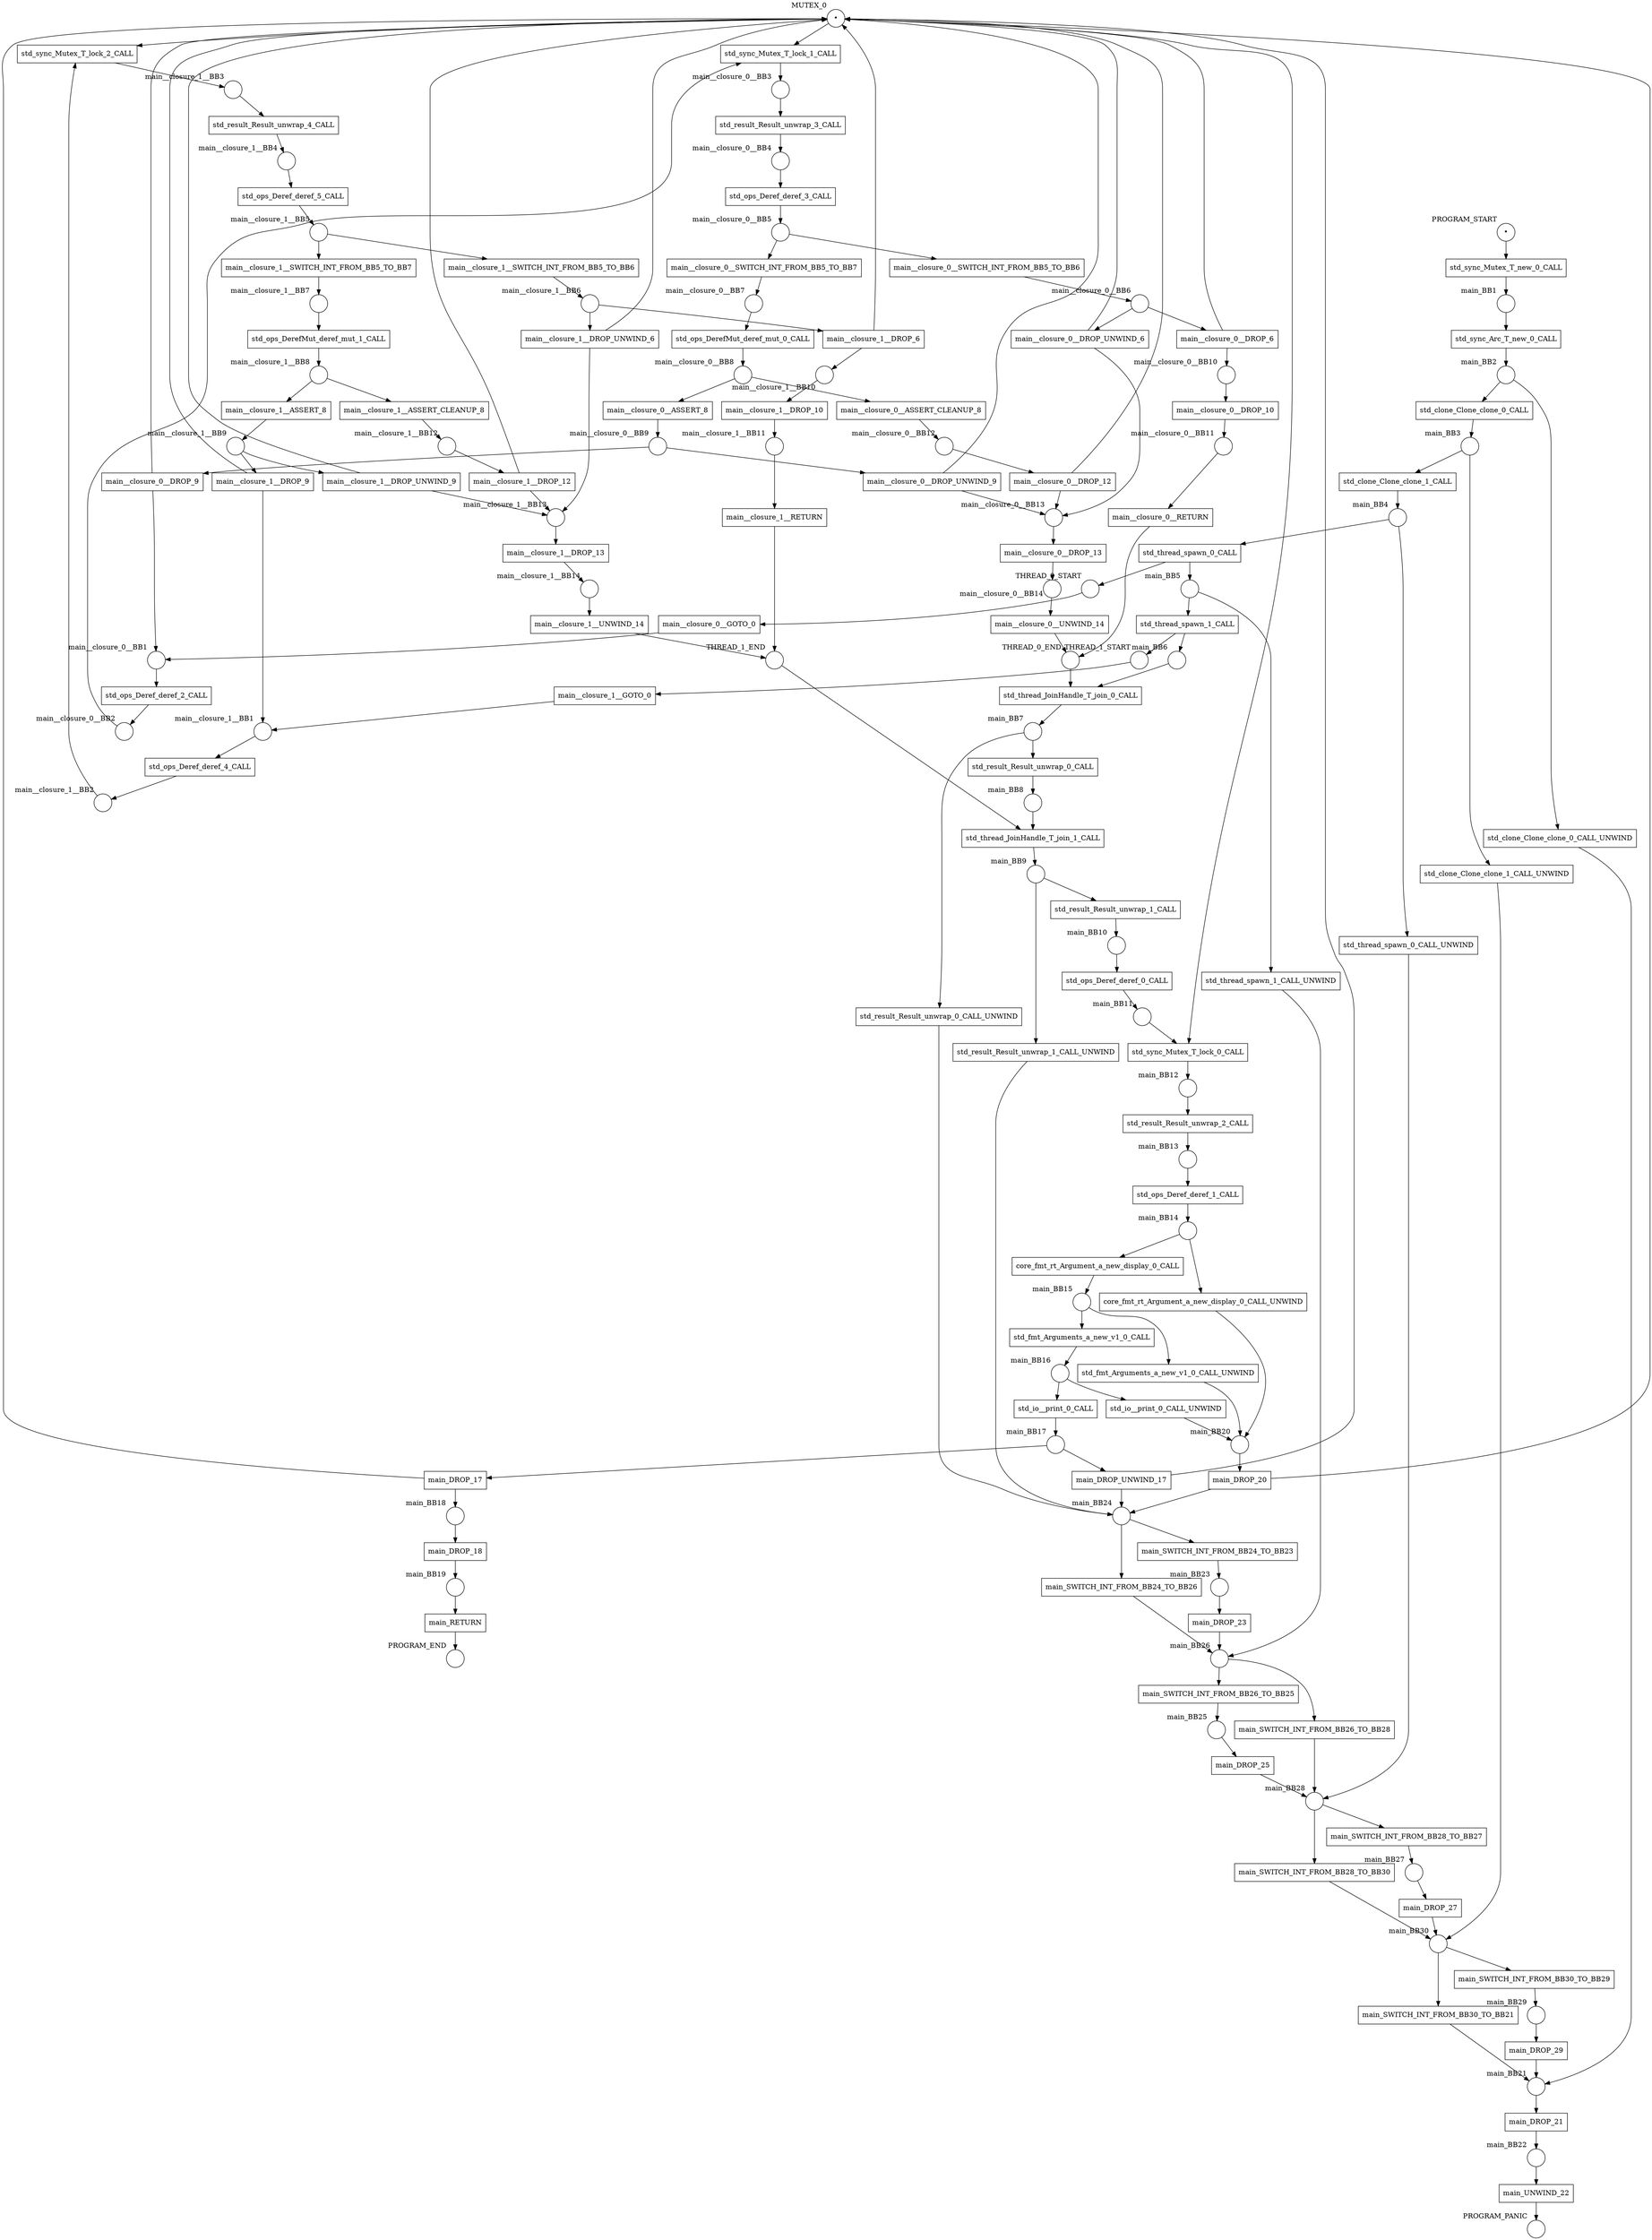 digraph petrinet {
    MUTEX_0 [shape="circle" xlabel="MUTEX_0" label="•"];
    PROGRAM_END [shape="circle" xlabel="PROGRAM_END" label=""];
    PROGRAM_PANIC [shape="circle" xlabel="PROGRAM_PANIC" label=""];
    PROGRAM_START [shape="circle" xlabel="PROGRAM_START" label="•"];
    THREAD_0_END [shape="circle" xlabel="THREAD_0_END" label=""];
    THREAD_0_START [shape="circle" xlabel="THREAD_0_START" label=""];
    THREAD_1_END [shape="circle" xlabel="THREAD_1_END" label=""];
    THREAD_1_START [shape="circle" xlabel="THREAD_1_START" label=""];
    main_BB1 [shape="circle" xlabel="main_BB1" label=""];
    main_BB10 [shape="circle" xlabel="main_BB10" label=""];
    main_BB11 [shape="circle" xlabel="main_BB11" label=""];
    main_BB12 [shape="circle" xlabel="main_BB12" label=""];
    main_BB13 [shape="circle" xlabel="main_BB13" label=""];
    main_BB14 [shape="circle" xlabel="main_BB14" label=""];
    main_BB15 [shape="circle" xlabel="main_BB15" label=""];
    main_BB16 [shape="circle" xlabel="main_BB16" label=""];
    main_BB17 [shape="circle" xlabel="main_BB17" label=""];
    main_BB18 [shape="circle" xlabel="main_BB18" label=""];
    main_BB19 [shape="circle" xlabel="main_BB19" label=""];
    main_BB2 [shape="circle" xlabel="main_BB2" label=""];
    main_BB20 [shape="circle" xlabel="main_BB20" label=""];
    main_BB21 [shape="circle" xlabel="main_BB21" label=""];
    main_BB22 [shape="circle" xlabel="main_BB22" label=""];
    main_BB23 [shape="circle" xlabel="main_BB23" label=""];
    main_BB24 [shape="circle" xlabel="main_BB24" label=""];
    main_BB25 [shape="circle" xlabel="main_BB25" label=""];
    main_BB26 [shape="circle" xlabel="main_BB26" label=""];
    main_BB27 [shape="circle" xlabel="main_BB27" label=""];
    main_BB28 [shape="circle" xlabel="main_BB28" label=""];
    main_BB29 [shape="circle" xlabel="main_BB29" label=""];
    main_BB3 [shape="circle" xlabel="main_BB3" label=""];
    main_BB30 [shape="circle" xlabel="main_BB30" label=""];
    main_BB4 [shape="circle" xlabel="main_BB4" label=""];
    main_BB5 [shape="circle" xlabel="main_BB5" label=""];
    main_BB6 [shape="circle" xlabel="main_BB6" label=""];
    main_BB7 [shape="circle" xlabel="main_BB7" label=""];
    main_BB8 [shape="circle" xlabel="main_BB8" label=""];
    main_BB9 [shape="circle" xlabel="main_BB9" label=""];
    main__closure_0__BB1 [shape="circle" xlabel="main__closure_0__BB1" label=""];
    main__closure_0__BB10 [shape="circle" xlabel="main__closure_0__BB10" label=""];
    main__closure_0__BB11 [shape="circle" xlabel="main__closure_0__BB11" label=""];
    main__closure_0__BB12 [shape="circle" xlabel="main__closure_0__BB12" label=""];
    main__closure_0__BB13 [shape="circle" xlabel="main__closure_0__BB13" label=""];
    main__closure_0__BB14 [shape="circle" xlabel="main__closure_0__BB14" label=""];
    main__closure_0__BB2 [shape="circle" xlabel="main__closure_0__BB2" label=""];
    main__closure_0__BB3 [shape="circle" xlabel="main__closure_0__BB3" label=""];
    main__closure_0__BB4 [shape="circle" xlabel="main__closure_0__BB4" label=""];
    main__closure_0__BB5 [shape="circle" xlabel="main__closure_0__BB5" label=""];
    main__closure_0__BB6 [shape="circle" xlabel="main__closure_0__BB6" label=""];
    main__closure_0__BB7 [shape="circle" xlabel="main__closure_0__BB7" label=""];
    main__closure_0__BB8 [shape="circle" xlabel="main__closure_0__BB8" label=""];
    main__closure_0__BB9 [shape="circle" xlabel="main__closure_0__BB9" label=""];
    main__closure_1__BB1 [shape="circle" xlabel="main__closure_1__BB1" label=""];
    main__closure_1__BB10 [shape="circle" xlabel="main__closure_1__BB10" label=""];
    main__closure_1__BB11 [shape="circle" xlabel="main__closure_1__BB11" label=""];
    main__closure_1__BB12 [shape="circle" xlabel="main__closure_1__BB12" label=""];
    main__closure_1__BB13 [shape="circle" xlabel="main__closure_1__BB13" label=""];
    main__closure_1__BB14 [shape="circle" xlabel="main__closure_1__BB14" label=""];
    main__closure_1__BB2 [shape="circle" xlabel="main__closure_1__BB2" label=""];
    main__closure_1__BB3 [shape="circle" xlabel="main__closure_1__BB3" label=""];
    main__closure_1__BB4 [shape="circle" xlabel="main__closure_1__BB4" label=""];
    main__closure_1__BB5 [shape="circle" xlabel="main__closure_1__BB5" label=""];
    main__closure_1__BB6 [shape="circle" xlabel="main__closure_1__BB6" label=""];
    main__closure_1__BB7 [shape="circle" xlabel="main__closure_1__BB7" label=""];
    main__closure_1__BB8 [shape="circle" xlabel="main__closure_1__BB8" label=""];
    main__closure_1__BB9 [shape="circle" xlabel="main__closure_1__BB9" label=""];
    core_fmt_rt_Argument_a_new_display_0_CALL [shape="box" xlabel="" label="core_fmt_rt_Argument_a_new_display_0_CALL"];
    core_fmt_rt_Argument_a_new_display_0_CALL_UNWIND [shape="box" xlabel="" label="core_fmt_rt_Argument_a_new_display_0_CALL_UNWIND"];
    main_DROP_17 [shape="box" xlabel="" label="main_DROP_17"];
    main_DROP_18 [shape="box" xlabel="" label="main_DROP_18"];
    main_DROP_20 [shape="box" xlabel="" label="main_DROP_20"];
    main_DROP_21 [shape="box" xlabel="" label="main_DROP_21"];
    main_DROP_23 [shape="box" xlabel="" label="main_DROP_23"];
    main_DROP_25 [shape="box" xlabel="" label="main_DROP_25"];
    main_DROP_27 [shape="box" xlabel="" label="main_DROP_27"];
    main_DROP_29 [shape="box" xlabel="" label="main_DROP_29"];
    main_DROP_UNWIND_17 [shape="box" xlabel="" label="main_DROP_UNWIND_17"];
    main_RETURN [shape="box" xlabel="" label="main_RETURN"];
    main_SWITCH_INT_FROM_BB24_TO_BB23 [shape="box" xlabel="" label="main_SWITCH_INT_FROM_BB24_TO_BB23"];
    main_SWITCH_INT_FROM_BB24_TO_BB26 [shape="box" xlabel="" label="main_SWITCH_INT_FROM_BB24_TO_BB26"];
    main_SWITCH_INT_FROM_BB26_TO_BB25 [shape="box" xlabel="" label="main_SWITCH_INT_FROM_BB26_TO_BB25"];
    main_SWITCH_INT_FROM_BB26_TO_BB28 [shape="box" xlabel="" label="main_SWITCH_INT_FROM_BB26_TO_BB28"];
    main_SWITCH_INT_FROM_BB28_TO_BB27 [shape="box" xlabel="" label="main_SWITCH_INT_FROM_BB28_TO_BB27"];
    main_SWITCH_INT_FROM_BB28_TO_BB30 [shape="box" xlabel="" label="main_SWITCH_INT_FROM_BB28_TO_BB30"];
    main_SWITCH_INT_FROM_BB30_TO_BB21 [shape="box" xlabel="" label="main_SWITCH_INT_FROM_BB30_TO_BB21"];
    main_SWITCH_INT_FROM_BB30_TO_BB29 [shape="box" xlabel="" label="main_SWITCH_INT_FROM_BB30_TO_BB29"];
    main_UNWIND_22 [shape="box" xlabel="" label="main_UNWIND_22"];
    main__closure_0__ASSERT_8 [shape="box" xlabel="" label="main__closure_0__ASSERT_8"];
    main__closure_0__ASSERT_CLEANUP_8 [shape="box" xlabel="" label="main__closure_0__ASSERT_CLEANUP_8"];
    main__closure_0__DROP_10 [shape="box" xlabel="" label="main__closure_0__DROP_10"];
    main__closure_0__DROP_12 [shape="box" xlabel="" label="main__closure_0__DROP_12"];
    main__closure_0__DROP_13 [shape="box" xlabel="" label="main__closure_0__DROP_13"];
    main__closure_0__DROP_6 [shape="box" xlabel="" label="main__closure_0__DROP_6"];
    main__closure_0__DROP_9 [shape="box" xlabel="" label="main__closure_0__DROP_9"];
    main__closure_0__DROP_UNWIND_6 [shape="box" xlabel="" label="main__closure_0__DROP_UNWIND_6"];
    main__closure_0__DROP_UNWIND_9 [shape="box" xlabel="" label="main__closure_0__DROP_UNWIND_9"];
    main__closure_0__GOTO_0 [shape="box" xlabel="" label="main__closure_0__GOTO_0"];
    main__closure_0__RETURN [shape="box" xlabel="" label="main__closure_0__RETURN"];
    main__closure_0__SWITCH_INT_FROM_BB5_TO_BB6 [shape="box" xlabel="" label="main__closure_0__SWITCH_INT_FROM_BB5_TO_BB6"];
    main__closure_0__SWITCH_INT_FROM_BB5_TO_BB7 [shape="box" xlabel="" label="main__closure_0__SWITCH_INT_FROM_BB5_TO_BB7"];
    main__closure_0__UNWIND_14 [shape="box" xlabel="" label="main__closure_0__UNWIND_14"];
    main__closure_1__ASSERT_8 [shape="box" xlabel="" label="main__closure_1__ASSERT_8"];
    main__closure_1__ASSERT_CLEANUP_8 [shape="box" xlabel="" label="main__closure_1__ASSERT_CLEANUP_8"];
    main__closure_1__DROP_10 [shape="box" xlabel="" label="main__closure_1__DROP_10"];
    main__closure_1__DROP_12 [shape="box" xlabel="" label="main__closure_1__DROP_12"];
    main__closure_1__DROP_13 [shape="box" xlabel="" label="main__closure_1__DROP_13"];
    main__closure_1__DROP_6 [shape="box" xlabel="" label="main__closure_1__DROP_6"];
    main__closure_1__DROP_9 [shape="box" xlabel="" label="main__closure_1__DROP_9"];
    main__closure_1__DROP_UNWIND_6 [shape="box" xlabel="" label="main__closure_1__DROP_UNWIND_6"];
    main__closure_1__DROP_UNWIND_9 [shape="box" xlabel="" label="main__closure_1__DROP_UNWIND_9"];
    main__closure_1__GOTO_0 [shape="box" xlabel="" label="main__closure_1__GOTO_0"];
    main__closure_1__RETURN [shape="box" xlabel="" label="main__closure_1__RETURN"];
    main__closure_1__SWITCH_INT_FROM_BB5_TO_BB6 [shape="box" xlabel="" label="main__closure_1__SWITCH_INT_FROM_BB5_TO_BB6"];
    main__closure_1__SWITCH_INT_FROM_BB5_TO_BB7 [shape="box" xlabel="" label="main__closure_1__SWITCH_INT_FROM_BB5_TO_BB7"];
    main__closure_1__UNWIND_14 [shape="box" xlabel="" label="main__closure_1__UNWIND_14"];
    std_clone_Clone_clone_0_CALL [shape="box" xlabel="" label="std_clone_Clone_clone_0_CALL"];
    std_clone_Clone_clone_0_CALL_UNWIND [shape="box" xlabel="" label="std_clone_Clone_clone_0_CALL_UNWIND"];
    std_clone_Clone_clone_1_CALL [shape="box" xlabel="" label="std_clone_Clone_clone_1_CALL"];
    std_clone_Clone_clone_1_CALL_UNWIND [shape="box" xlabel="" label="std_clone_Clone_clone_1_CALL_UNWIND"];
    std_fmt_Arguments_a_new_v1_0_CALL [shape="box" xlabel="" label="std_fmt_Arguments_a_new_v1_0_CALL"];
    std_fmt_Arguments_a_new_v1_0_CALL_UNWIND [shape="box" xlabel="" label="std_fmt_Arguments_a_new_v1_0_CALL_UNWIND"];
    std_io__print_0_CALL [shape="box" xlabel="" label="std_io__print_0_CALL"];
    std_io__print_0_CALL_UNWIND [shape="box" xlabel="" label="std_io__print_0_CALL_UNWIND"];
    std_ops_DerefMut_deref_mut_0_CALL [shape="box" xlabel="" label="std_ops_DerefMut_deref_mut_0_CALL"];
    std_ops_DerefMut_deref_mut_1_CALL [shape="box" xlabel="" label="std_ops_DerefMut_deref_mut_1_CALL"];
    std_ops_Deref_deref_0_CALL [shape="box" xlabel="" label="std_ops_Deref_deref_0_CALL"];
    std_ops_Deref_deref_1_CALL [shape="box" xlabel="" label="std_ops_Deref_deref_1_CALL"];
    std_ops_Deref_deref_2_CALL [shape="box" xlabel="" label="std_ops_Deref_deref_2_CALL"];
    std_ops_Deref_deref_3_CALL [shape="box" xlabel="" label="std_ops_Deref_deref_3_CALL"];
    std_ops_Deref_deref_4_CALL [shape="box" xlabel="" label="std_ops_Deref_deref_4_CALL"];
    std_ops_Deref_deref_5_CALL [shape="box" xlabel="" label="std_ops_Deref_deref_5_CALL"];
    std_result_Result_unwrap_0_CALL [shape="box" xlabel="" label="std_result_Result_unwrap_0_CALL"];
    std_result_Result_unwrap_0_CALL_UNWIND [shape="box" xlabel="" label="std_result_Result_unwrap_0_CALL_UNWIND"];
    std_result_Result_unwrap_1_CALL [shape="box" xlabel="" label="std_result_Result_unwrap_1_CALL"];
    std_result_Result_unwrap_1_CALL_UNWIND [shape="box" xlabel="" label="std_result_Result_unwrap_1_CALL_UNWIND"];
    std_result_Result_unwrap_2_CALL [shape="box" xlabel="" label="std_result_Result_unwrap_2_CALL"];
    std_result_Result_unwrap_3_CALL [shape="box" xlabel="" label="std_result_Result_unwrap_3_CALL"];
    std_result_Result_unwrap_4_CALL [shape="box" xlabel="" label="std_result_Result_unwrap_4_CALL"];
    std_sync_Arc_T_new_0_CALL [shape="box" xlabel="" label="std_sync_Arc_T_new_0_CALL"];
    std_sync_Mutex_T_lock_0_CALL [shape="box" xlabel="" label="std_sync_Mutex_T_lock_0_CALL"];
    std_sync_Mutex_T_lock_1_CALL [shape="box" xlabel="" label="std_sync_Mutex_T_lock_1_CALL"];
    std_sync_Mutex_T_lock_2_CALL [shape="box" xlabel="" label="std_sync_Mutex_T_lock_2_CALL"];
    std_sync_Mutex_T_new_0_CALL [shape="box" xlabel="" label="std_sync_Mutex_T_new_0_CALL"];
    std_thread_JoinHandle_T_join_0_CALL [shape="box" xlabel="" label="std_thread_JoinHandle_T_join_0_CALL"];
    std_thread_JoinHandle_T_join_1_CALL [shape="box" xlabel="" label="std_thread_JoinHandle_T_join_1_CALL"];
    std_thread_spawn_0_CALL [shape="box" xlabel="" label="std_thread_spawn_0_CALL"];
    std_thread_spawn_0_CALL_UNWIND [shape="box" xlabel="" label="std_thread_spawn_0_CALL_UNWIND"];
    std_thread_spawn_1_CALL [shape="box" xlabel="" label="std_thread_spawn_1_CALL"];
    std_thread_spawn_1_CALL_UNWIND [shape="box" xlabel="" label="std_thread_spawn_1_CALL_UNWIND"];
    MUTEX_0 -> std_sync_Mutex_T_lock_0_CALL;
    MUTEX_0 -> std_sync_Mutex_T_lock_1_CALL;
    MUTEX_0 -> std_sync_Mutex_T_lock_2_CALL;
    PROGRAM_START -> std_sync_Mutex_T_new_0_CALL;
    THREAD_0_END -> std_thread_JoinHandle_T_join_0_CALL;
    THREAD_0_START -> main__closure_0__GOTO_0;
    THREAD_1_END -> std_thread_JoinHandle_T_join_1_CALL;
    THREAD_1_START -> main__closure_1__GOTO_0;
    main_BB1 -> std_sync_Arc_T_new_0_CALL;
    main_BB10 -> std_ops_Deref_deref_0_CALL;
    main_BB11 -> std_sync_Mutex_T_lock_0_CALL;
    main_BB12 -> std_result_Result_unwrap_2_CALL;
    main_BB13 -> std_ops_Deref_deref_1_CALL;
    main_BB14 -> core_fmt_rt_Argument_a_new_display_0_CALL;
    main_BB14 -> core_fmt_rt_Argument_a_new_display_0_CALL_UNWIND;
    main_BB15 -> std_fmt_Arguments_a_new_v1_0_CALL;
    main_BB15 -> std_fmt_Arguments_a_new_v1_0_CALL_UNWIND;
    main_BB16 -> std_io__print_0_CALL;
    main_BB16 -> std_io__print_0_CALL_UNWIND;
    main_BB17 -> main_DROP_17;
    main_BB17 -> main_DROP_UNWIND_17;
    main_BB18 -> main_DROP_18;
    main_BB19 -> main_RETURN;
    main_BB2 -> std_clone_Clone_clone_0_CALL;
    main_BB2 -> std_clone_Clone_clone_0_CALL_UNWIND;
    main_BB20 -> main_DROP_20;
    main_BB21 -> main_DROP_21;
    main_BB22 -> main_UNWIND_22;
    main_BB23 -> main_DROP_23;
    main_BB24 -> main_SWITCH_INT_FROM_BB24_TO_BB23;
    main_BB24 -> main_SWITCH_INT_FROM_BB24_TO_BB26;
    main_BB25 -> main_DROP_25;
    main_BB26 -> main_SWITCH_INT_FROM_BB26_TO_BB25;
    main_BB26 -> main_SWITCH_INT_FROM_BB26_TO_BB28;
    main_BB27 -> main_DROP_27;
    main_BB28 -> main_SWITCH_INT_FROM_BB28_TO_BB27;
    main_BB28 -> main_SWITCH_INT_FROM_BB28_TO_BB30;
    main_BB29 -> main_DROP_29;
    main_BB3 -> std_clone_Clone_clone_1_CALL;
    main_BB3 -> std_clone_Clone_clone_1_CALL_UNWIND;
    main_BB30 -> main_SWITCH_INT_FROM_BB30_TO_BB21;
    main_BB30 -> main_SWITCH_INT_FROM_BB30_TO_BB29;
    main_BB4 -> std_thread_spawn_0_CALL;
    main_BB4 -> std_thread_spawn_0_CALL_UNWIND;
    main_BB5 -> std_thread_spawn_1_CALL;
    main_BB5 -> std_thread_spawn_1_CALL_UNWIND;
    main_BB6 -> std_thread_JoinHandle_T_join_0_CALL;
    main_BB7 -> std_result_Result_unwrap_0_CALL;
    main_BB7 -> std_result_Result_unwrap_0_CALL_UNWIND;
    main_BB8 -> std_thread_JoinHandle_T_join_1_CALL;
    main_BB9 -> std_result_Result_unwrap_1_CALL;
    main_BB9 -> std_result_Result_unwrap_1_CALL_UNWIND;
    main__closure_0__BB1 -> std_ops_Deref_deref_2_CALL;
    main__closure_0__BB10 -> main__closure_0__DROP_10;
    main__closure_0__BB11 -> main__closure_0__RETURN;
    main__closure_0__BB12 -> main__closure_0__DROP_12;
    main__closure_0__BB13 -> main__closure_0__DROP_13;
    main__closure_0__BB14 -> main__closure_0__UNWIND_14;
    main__closure_0__BB2 -> std_sync_Mutex_T_lock_1_CALL;
    main__closure_0__BB3 -> std_result_Result_unwrap_3_CALL;
    main__closure_0__BB4 -> std_ops_Deref_deref_3_CALL;
    main__closure_0__BB5 -> main__closure_0__SWITCH_INT_FROM_BB5_TO_BB6;
    main__closure_0__BB5 -> main__closure_0__SWITCH_INT_FROM_BB5_TO_BB7;
    main__closure_0__BB6 -> main__closure_0__DROP_6;
    main__closure_0__BB6 -> main__closure_0__DROP_UNWIND_6;
    main__closure_0__BB7 -> std_ops_DerefMut_deref_mut_0_CALL;
    main__closure_0__BB8 -> main__closure_0__ASSERT_8;
    main__closure_0__BB8 -> main__closure_0__ASSERT_CLEANUP_8;
    main__closure_0__BB9 -> main__closure_0__DROP_9;
    main__closure_0__BB9 -> main__closure_0__DROP_UNWIND_9;
    main__closure_1__BB1 -> std_ops_Deref_deref_4_CALL;
    main__closure_1__BB10 -> main__closure_1__DROP_10;
    main__closure_1__BB11 -> main__closure_1__RETURN;
    main__closure_1__BB12 -> main__closure_1__DROP_12;
    main__closure_1__BB13 -> main__closure_1__DROP_13;
    main__closure_1__BB14 -> main__closure_1__UNWIND_14;
    main__closure_1__BB2 -> std_sync_Mutex_T_lock_2_CALL;
    main__closure_1__BB3 -> std_result_Result_unwrap_4_CALL;
    main__closure_1__BB4 -> std_ops_Deref_deref_5_CALL;
    main__closure_1__BB5 -> main__closure_1__SWITCH_INT_FROM_BB5_TO_BB6;
    main__closure_1__BB5 -> main__closure_1__SWITCH_INT_FROM_BB5_TO_BB7;
    main__closure_1__BB6 -> main__closure_1__DROP_6;
    main__closure_1__BB6 -> main__closure_1__DROP_UNWIND_6;
    main__closure_1__BB7 -> std_ops_DerefMut_deref_mut_1_CALL;
    main__closure_1__BB8 -> main__closure_1__ASSERT_8;
    main__closure_1__BB8 -> main__closure_1__ASSERT_CLEANUP_8;
    main__closure_1__BB9 -> main__closure_1__DROP_9;
    main__closure_1__BB9 -> main__closure_1__DROP_UNWIND_9;
    core_fmt_rt_Argument_a_new_display_0_CALL -> main_BB15;
    core_fmt_rt_Argument_a_new_display_0_CALL_UNWIND -> main_BB20;
    main_DROP_17 -> MUTEX_0;
    main_DROP_17 -> main_BB18;
    main_DROP_18 -> main_BB19;
    main_DROP_20 -> MUTEX_0;
    main_DROP_20 -> main_BB24;
    main_DROP_21 -> main_BB22;
    main_DROP_23 -> main_BB26;
    main_DROP_25 -> main_BB28;
    main_DROP_27 -> main_BB30;
    main_DROP_29 -> main_BB21;
    main_DROP_UNWIND_17 -> MUTEX_0;
    main_DROP_UNWIND_17 -> main_BB24;
    main_RETURN -> PROGRAM_END;
    main_SWITCH_INT_FROM_BB24_TO_BB23 -> main_BB23;
    main_SWITCH_INT_FROM_BB24_TO_BB26 -> main_BB26;
    main_SWITCH_INT_FROM_BB26_TO_BB25 -> main_BB25;
    main_SWITCH_INT_FROM_BB26_TO_BB28 -> main_BB28;
    main_SWITCH_INT_FROM_BB28_TO_BB27 -> main_BB27;
    main_SWITCH_INT_FROM_BB28_TO_BB30 -> main_BB30;
    main_SWITCH_INT_FROM_BB30_TO_BB21 -> main_BB21;
    main_SWITCH_INT_FROM_BB30_TO_BB29 -> main_BB29;
    main_UNWIND_22 -> PROGRAM_PANIC;
    main__closure_0__ASSERT_8 -> main__closure_0__BB9;
    main__closure_0__ASSERT_CLEANUP_8 -> main__closure_0__BB12;
    main__closure_0__DROP_10 -> main__closure_0__BB11;
    main__closure_0__DROP_12 -> MUTEX_0;
    main__closure_0__DROP_12 -> main__closure_0__BB13;
    main__closure_0__DROP_13 -> main__closure_0__BB14;
    main__closure_0__DROP_6 -> MUTEX_0;
    main__closure_0__DROP_6 -> main__closure_0__BB10;
    main__closure_0__DROP_9 -> MUTEX_0;
    main__closure_0__DROP_9 -> main__closure_0__BB1;
    main__closure_0__DROP_UNWIND_6 -> MUTEX_0;
    main__closure_0__DROP_UNWIND_6 -> main__closure_0__BB13;
    main__closure_0__DROP_UNWIND_9 -> MUTEX_0;
    main__closure_0__DROP_UNWIND_9 -> main__closure_0__BB13;
    main__closure_0__GOTO_0 -> main__closure_0__BB1;
    main__closure_0__RETURN -> THREAD_0_END;
    main__closure_0__SWITCH_INT_FROM_BB5_TO_BB6 -> main__closure_0__BB6;
    main__closure_0__SWITCH_INT_FROM_BB5_TO_BB7 -> main__closure_0__BB7;
    main__closure_0__UNWIND_14 -> THREAD_0_END;
    main__closure_1__ASSERT_8 -> main__closure_1__BB9;
    main__closure_1__ASSERT_CLEANUP_8 -> main__closure_1__BB12;
    main__closure_1__DROP_10 -> main__closure_1__BB11;
    main__closure_1__DROP_12 -> MUTEX_0;
    main__closure_1__DROP_12 -> main__closure_1__BB13;
    main__closure_1__DROP_13 -> main__closure_1__BB14;
    main__closure_1__DROP_6 -> MUTEX_0;
    main__closure_1__DROP_6 -> main__closure_1__BB10;
    main__closure_1__DROP_9 -> MUTEX_0;
    main__closure_1__DROP_9 -> main__closure_1__BB1;
    main__closure_1__DROP_UNWIND_6 -> MUTEX_0;
    main__closure_1__DROP_UNWIND_6 -> main__closure_1__BB13;
    main__closure_1__DROP_UNWIND_9 -> MUTEX_0;
    main__closure_1__DROP_UNWIND_9 -> main__closure_1__BB13;
    main__closure_1__GOTO_0 -> main__closure_1__BB1;
    main__closure_1__RETURN -> THREAD_1_END;
    main__closure_1__SWITCH_INT_FROM_BB5_TO_BB6 -> main__closure_1__BB6;
    main__closure_1__SWITCH_INT_FROM_BB5_TO_BB7 -> main__closure_1__BB7;
    main__closure_1__UNWIND_14 -> THREAD_1_END;
    std_clone_Clone_clone_0_CALL -> main_BB3;
    std_clone_Clone_clone_0_CALL_UNWIND -> main_BB21;
    std_clone_Clone_clone_1_CALL -> main_BB4;
    std_clone_Clone_clone_1_CALL_UNWIND -> main_BB30;
    std_fmt_Arguments_a_new_v1_0_CALL -> main_BB16;
    std_fmt_Arguments_a_new_v1_0_CALL_UNWIND -> main_BB20;
    std_io__print_0_CALL -> main_BB17;
    std_io__print_0_CALL_UNWIND -> main_BB20;
    std_ops_DerefMut_deref_mut_0_CALL -> main__closure_0__BB8;
    std_ops_DerefMut_deref_mut_1_CALL -> main__closure_1__BB8;
    std_ops_Deref_deref_0_CALL -> main_BB11;
    std_ops_Deref_deref_1_CALL -> main_BB14;
    std_ops_Deref_deref_2_CALL -> main__closure_0__BB2;
    std_ops_Deref_deref_3_CALL -> main__closure_0__BB5;
    std_ops_Deref_deref_4_CALL -> main__closure_1__BB2;
    std_ops_Deref_deref_5_CALL -> main__closure_1__BB5;
    std_result_Result_unwrap_0_CALL -> main_BB8;
    std_result_Result_unwrap_0_CALL_UNWIND -> main_BB24;
    std_result_Result_unwrap_1_CALL -> main_BB10;
    std_result_Result_unwrap_1_CALL_UNWIND -> main_BB24;
    std_result_Result_unwrap_2_CALL -> main_BB13;
    std_result_Result_unwrap_3_CALL -> main__closure_0__BB4;
    std_result_Result_unwrap_4_CALL -> main__closure_1__BB4;
    std_sync_Arc_T_new_0_CALL -> main_BB2;
    std_sync_Mutex_T_lock_0_CALL -> main_BB12;
    std_sync_Mutex_T_lock_1_CALL -> main__closure_0__BB3;
    std_sync_Mutex_T_lock_2_CALL -> main__closure_1__BB3;
    std_sync_Mutex_T_new_0_CALL -> main_BB1;
    std_thread_JoinHandle_T_join_0_CALL -> main_BB7;
    std_thread_JoinHandle_T_join_1_CALL -> main_BB9;
    std_thread_spawn_0_CALL -> THREAD_0_START;
    std_thread_spawn_0_CALL -> main_BB5;
    std_thread_spawn_0_CALL_UNWIND -> main_BB28;
    std_thread_spawn_1_CALL -> THREAD_1_START;
    std_thread_spawn_1_CALL -> main_BB6;
    std_thread_spawn_1_CALL_UNWIND -> main_BB26;
}
